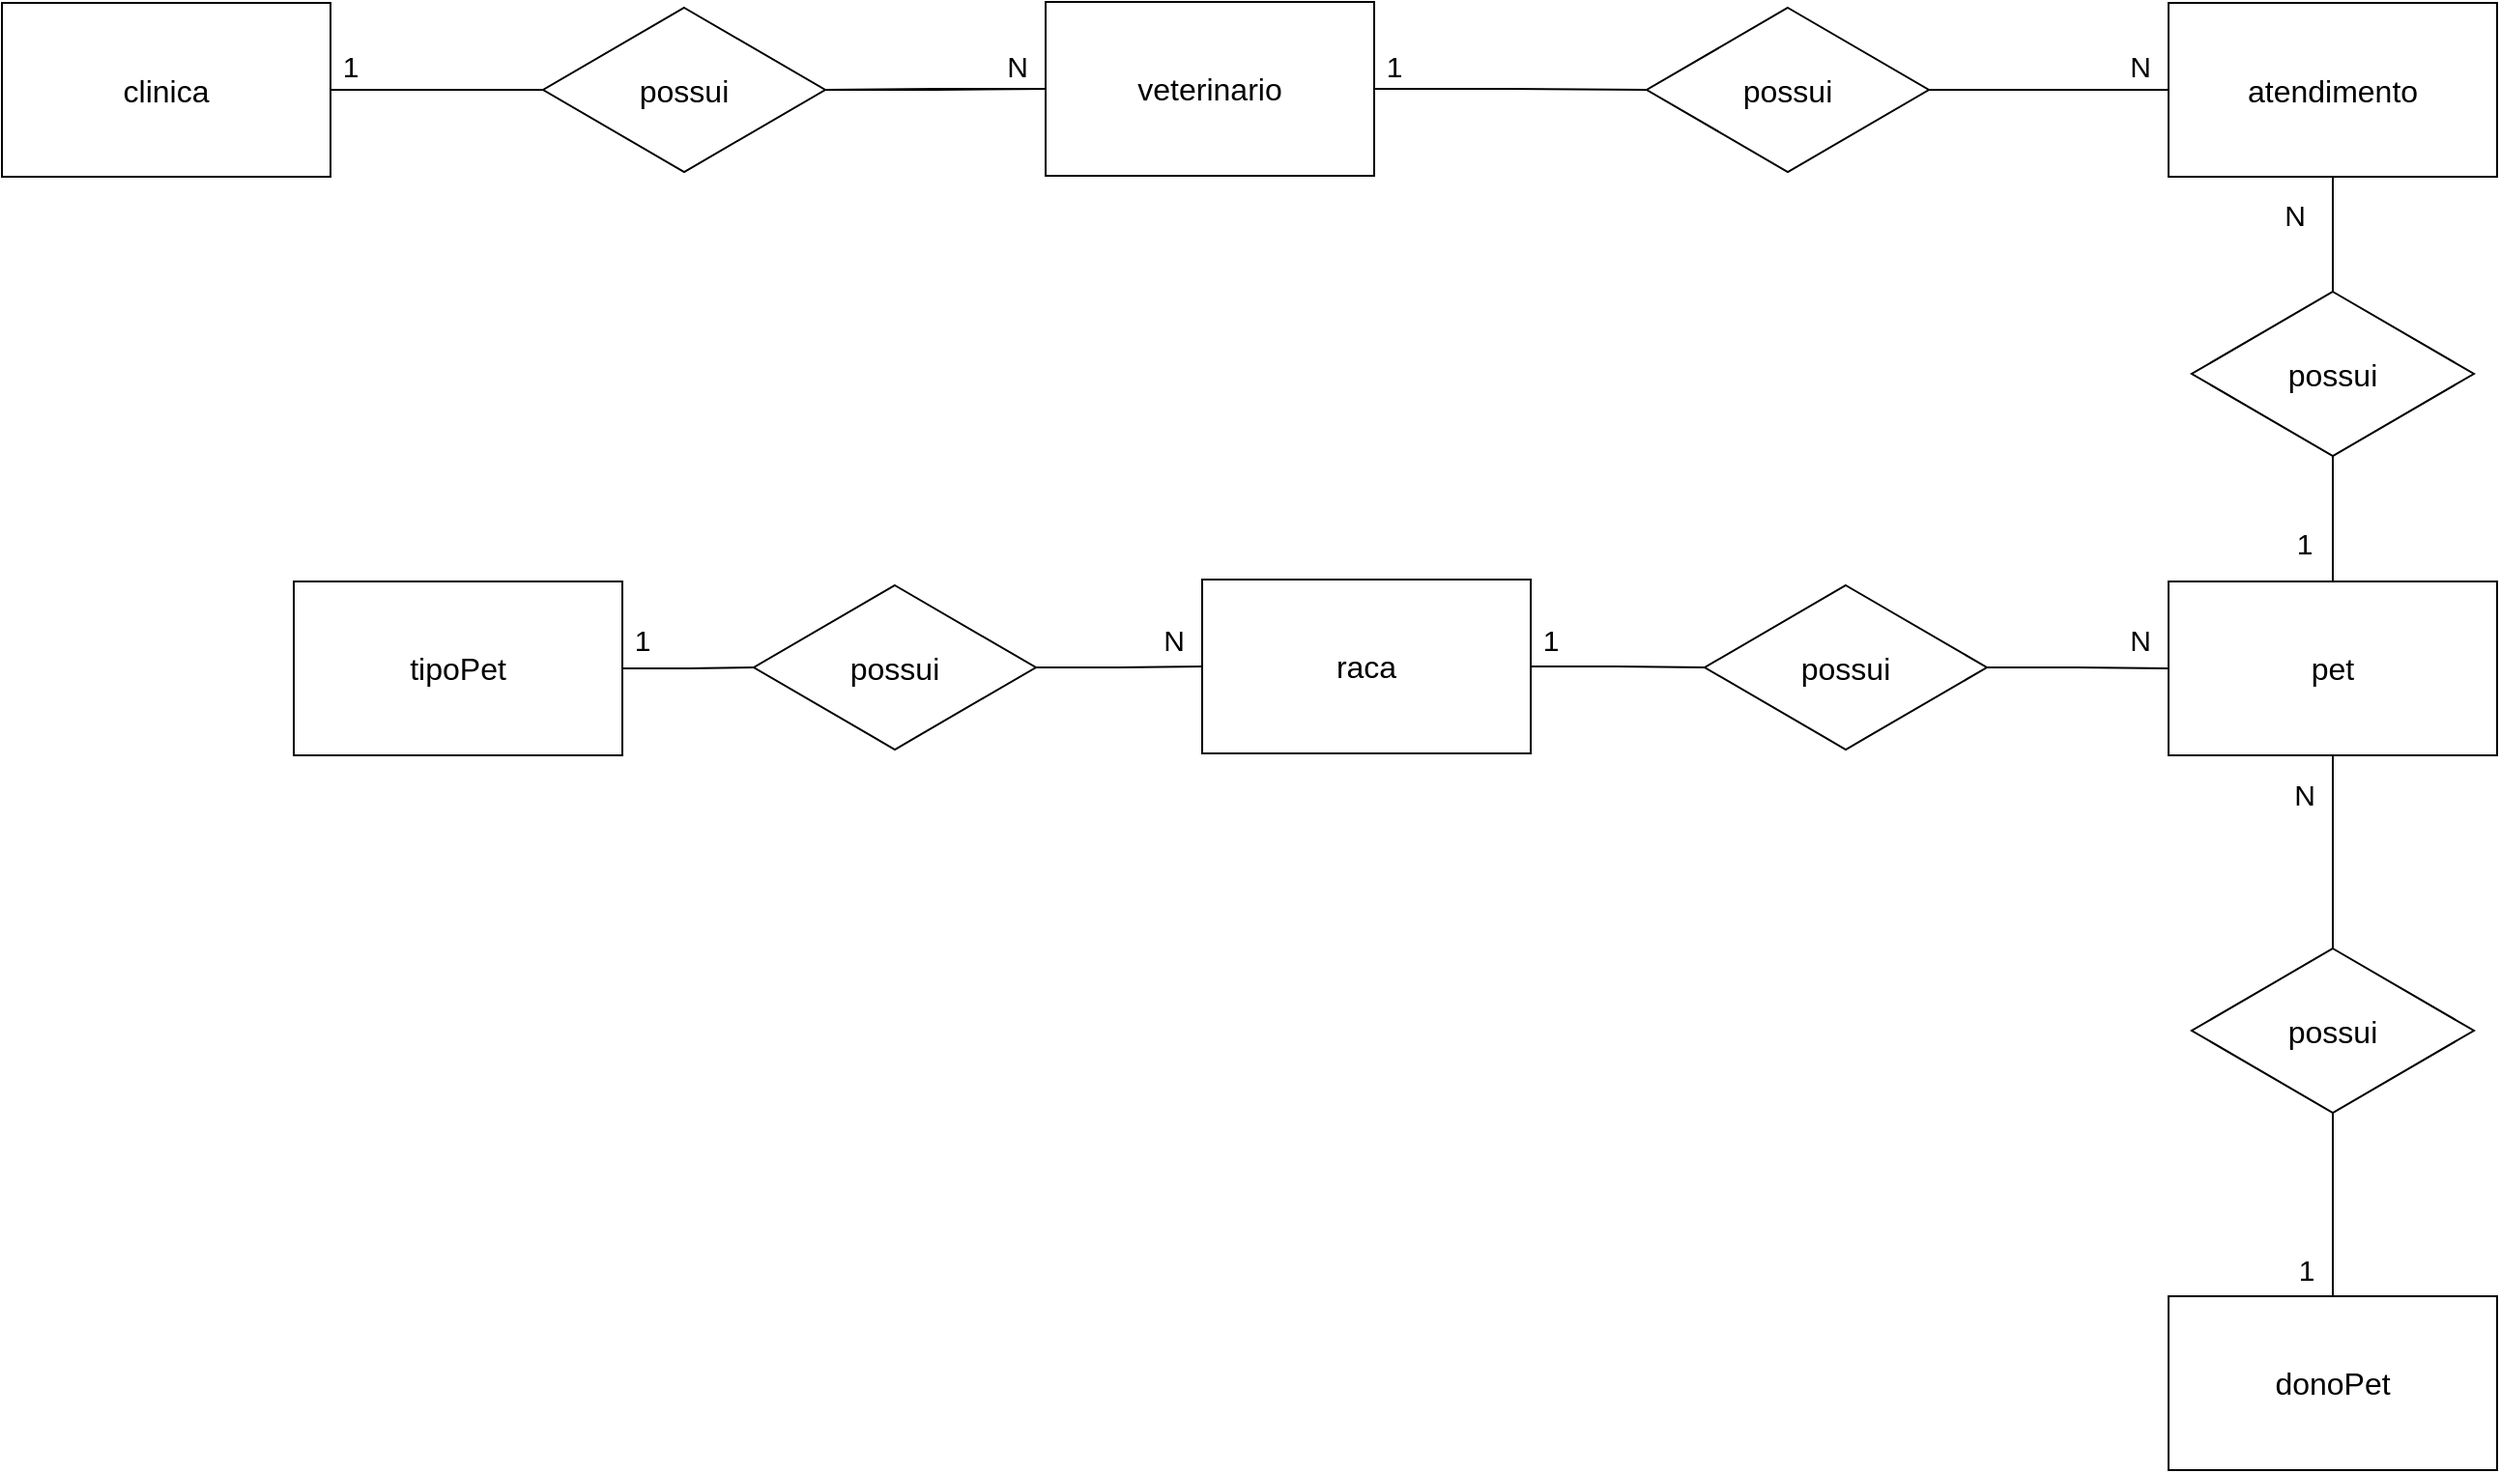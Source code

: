 <mxfile version="14.9.3" type="device" pages="2"><diagram id="6c3CS25Yy7mEmOZcwdh5" name="conceitual"><mxGraphModel dx="1240" dy="629" grid="1" gridSize="10" guides="1" tooltips="1" connect="1" arrows="1" fold="1" page="1" pageScale="1" pageWidth="827" pageHeight="1169" math="0" shadow="0"><root><mxCell id="o2urbuifknIOKZvu45g4-0"/><mxCell id="o2urbuifknIOKZvu45g4-1" parent="o2urbuifknIOKZvu45g4-0"/><mxCell id="DHLWeCIhUVK-1aGBEn8U-2" style="edgeStyle=orthogonalEdgeStyle;rounded=0;orthogonalLoop=1;jettySize=auto;html=1;exitX=1;exitY=0.5;exitDx=0;exitDy=0;entryX=0;entryY=0.5;entryDx=0;entryDy=0;endArrow=none;endFill=0;" parent="o2urbuifknIOKZvu45g4-1" source="FMvOvuBtaAebKcAzoYOS-0" target="DHLWeCIhUVK-1aGBEn8U-0" edge="1"><mxGeometry relative="1" as="geometry"/></mxCell><mxCell id="FMvOvuBtaAebKcAzoYOS-0" value="&lt;font style=&quot;font-size: 16px&quot;&gt;clinica&lt;/font&gt;" style="rounded=0;whiteSpace=wrap;html=1;" parent="o2urbuifknIOKZvu45g4-1" vertex="1"><mxGeometry x="59" y="130.5" width="170" height="90" as="geometry"/></mxCell><mxCell id="rwENIgU5fhBbYPxExjQn-2" style="edgeStyle=orthogonalEdgeStyle;rounded=0;orthogonalLoop=1;jettySize=auto;html=1;exitX=1;exitY=0.5;exitDx=0;exitDy=0;entryX=0;entryY=0.5;entryDx=0;entryDy=0;endArrow=none;endFill=0;" edge="1" parent="o2urbuifknIOKZvu45g4-1" source="FMvOvuBtaAebKcAzoYOS-1" target="rwENIgU5fhBbYPxExjQn-0"><mxGeometry relative="1" as="geometry"/></mxCell><mxCell id="6XxK33sQkmSLJ4J-tLXD-1" value="" style="edgeStyle=orthogonalEdgeStyle;rounded=0;orthogonalLoop=1;jettySize=auto;html=1;endArrow=none;endFill=0;" edge="1" parent="o2urbuifknIOKZvu45g4-1" source="FMvOvuBtaAebKcAzoYOS-1" target="DHLWeCIhUVK-1aGBEn8U-0"><mxGeometry relative="1" as="geometry"/></mxCell><mxCell id="FMvOvuBtaAebKcAzoYOS-1" value="&lt;font style=&quot;font-size: 16px&quot;&gt;veterinario&lt;/font&gt;" style="rounded=0;whiteSpace=wrap;html=1;" parent="o2urbuifknIOKZvu45g4-1" vertex="1"><mxGeometry x="599" y="130" width="170" height="90" as="geometry"/></mxCell><mxCell id="rwENIgU5fhBbYPxExjQn-18" style="edgeStyle=orthogonalEdgeStyle;rounded=0;orthogonalLoop=1;jettySize=auto;html=1;exitX=0.5;exitY=1;exitDx=0;exitDy=0;entryX=0.5;entryY=0;entryDx=0;entryDy=0;endArrow=none;endFill=0;" edge="1" parent="o2urbuifknIOKZvu45g4-1" source="FMvOvuBtaAebKcAzoYOS-3" target="rwENIgU5fhBbYPxExjQn-16"><mxGeometry relative="1" as="geometry"/></mxCell><mxCell id="FMvOvuBtaAebKcAzoYOS-3" value="&lt;font style=&quot;font-size: 16px&quot;&gt;pet&lt;/font&gt;" style="rounded=0;whiteSpace=wrap;html=1;" parent="o2urbuifknIOKZvu45g4-1" vertex="1"><mxGeometry x="1180" y="430" width="170" height="90" as="geometry"/></mxCell><mxCell id="DHLWeCIhUVK-1aGBEn8U-3" style="edgeStyle=orthogonalEdgeStyle;rounded=0;orthogonalLoop=1;jettySize=auto;html=1;exitX=1;exitY=0.5;exitDx=0;exitDy=0;entryX=0;entryY=0.5;entryDx=0;entryDy=0;endArrow=none;endFill=0;" parent="o2urbuifknIOKZvu45g4-1" source="DHLWeCIhUVK-1aGBEn8U-0" target="FMvOvuBtaAebKcAzoYOS-1" edge="1"><mxGeometry relative="1" as="geometry"/></mxCell><mxCell id="DHLWeCIhUVK-1aGBEn8U-0" value="&lt;font style=&quot;font-size: 16px&quot;&gt;possui&lt;/font&gt;" style="shape=rhombus;perimeter=rhombusPerimeter;whiteSpace=wrap;html=1;align=center;" parent="o2urbuifknIOKZvu45g4-1" vertex="1"><mxGeometry x="339" y="133" width="146" height="85" as="geometry"/></mxCell><mxCell id="DHLWeCIhUVK-1aGBEn8U-9" value="&lt;font style=&quot;font-size: 15px&quot;&gt;N&lt;/font&gt;" style="text;html=1;align=center;verticalAlign=middle;resizable=0;points=[];autosize=1;strokeColor=none;" parent="o2urbuifknIOKZvu45g4-1" vertex="1"><mxGeometry x="569" y="153" width="30" height="20" as="geometry"/></mxCell><mxCell id="DHLWeCIhUVK-1aGBEn8U-10" value="&lt;font style=&quot;font-size: 15px&quot;&gt;1&lt;/font&gt;" style="text;html=1;align=center;verticalAlign=middle;resizable=0;points=[];autosize=1;strokeColor=none;" parent="o2urbuifknIOKZvu45g4-1" vertex="1"><mxGeometry x="229" y="153" width="20" height="20" as="geometry"/></mxCell><mxCell id="rwENIgU5fhBbYPxExjQn-4" style="edgeStyle=orthogonalEdgeStyle;rounded=0;orthogonalLoop=1;jettySize=auto;html=1;exitX=1;exitY=0.5;exitDx=0;exitDy=0;entryX=0;entryY=0.5;entryDx=0;entryDy=0;endArrow=none;endFill=0;" edge="1" parent="o2urbuifknIOKZvu45g4-1" source="rwENIgU5fhBbYPxExjQn-0" target="rwENIgU5fhBbYPxExjQn-3"><mxGeometry relative="1" as="geometry"/></mxCell><mxCell id="rwENIgU5fhBbYPxExjQn-0" value="&lt;font style=&quot;font-size: 16px&quot;&gt;possui&lt;/font&gt;" style="shape=rhombus;perimeter=rhombusPerimeter;whiteSpace=wrap;html=1;align=center;" vertex="1" parent="o2urbuifknIOKZvu45g4-1"><mxGeometry x="910" y="133" width="146" height="85" as="geometry"/></mxCell><mxCell id="rwENIgU5fhBbYPxExjQn-6" style="edgeStyle=orthogonalEdgeStyle;rounded=0;orthogonalLoop=1;jettySize=auto;html=1;exitX=0.5;exitY=1;exitDx=0;exitDy=0;entryX=0.5;entryY=0;entryDx=0;entryDy=0;endArrow=none;endFill=0;" edge="1" parent="o2urbuifknIOKZvu45g4-1" source="rwENIgU5fhBbYPxExjQn-3" target="rwENIgU5fhBbYPxExjQn-5"><mxGeometry relative="1" as="geometry"/></mxCell><mxCell id="rwENIgU5fhBbYPxExjQn-3" value="&lt;font style=&quot;font-size: 16px&quot;&gt;atendimento&lt;/font&gt;" style="rounded=0;whiteSpace=wrap;html=1;" vertex="1" parent="o2urbuifknIOKZvu45g4-1"><mxGeometry x="1180" y="130.5" width="170" height="90" as="geometry"/></mxCell><mxCell id="rwENIgU5fhBbYPxExjQn-7" style="edgeStyle=orthogonalEdgeStyle;rounded=0;orthogonalLoop=1;jettySize=auto;html=1;exitX=0.5;exitY=1;exitDx=0;exitDy=0;entryX=0.5;entryY=0;entryDx=0;entryDy=0;endArrow=none;endFill=0;" edge="1" parent="o2urbuifknIOKZvu45g4-1" source="rwENIgU5fhBbYPxExjQn-5" target="FMvOvuBtaAebKcAzoYOS-3"><mxGeometry relative="1" as="geometry"/></mxCell><mxCell id="rwENIgU5fhBbYPxExjQn-5" value="&lt;font style=&quot;font-size: 16px&quot;&gt;possui&lt;/font&gt;" style="shape=rhombus;perimeter=rhombusPerimeter;whiteSpace=wrap;html=1;align=center;" vertex="1" parent="o2urbuifknIOKZvu45g4-1"><mxGeometry x="1192" y="280" width="146" height="85" as="geometry"/></mxCell><mxCell id="rwENIgU5fhBbYPxExjQn-11" style="edgeStyle=orthogonalEdgeStyle;rounded=0;orthogonalLoop=1;jettySize=auto;html=1;exitX=1;exitY=0.5;exitDx=0;exitDy=0;entryX=0;entryY=0.5;entryDx=0;entryDy=0;endArrow=none;endFill=0;" edge="1" parent="o2urbuifknIOKZvu45g4-1" source="rwENIgU5fhBbYPxExjQn-8" target="FMvOvuBtaAebKcAzoYOS-3"><mxGeometry relative="1" as="geometry"/></mxCell><mxCell id="rwENIgU5fhBbYPxExjQn-8" value="&lt;font style=&quot;font-size: 16px&quot;&gt;possui&lt;/font&gt;" style="shape=rhombus;perimeter=rhombusPerimeter;whiteSpace=wrap;html=1;align=center;" vertex="1" parent="o2urbuifknIOKZvu45g4-1"><mxGeometry x="940" y="432" width="146" height="85" as="geometry"/></mxCell><mxCell id="rwENIgU5fhBbYPxExjQn-10" style="edgeStyle=orthogonalEdgeStyle;rounded=0;orthogonalLoop=1;jettySize=auto;html=1;exitX=1;exitY=0.5;exitDx=0;exitDy=0;entryX=0;entryY=0.5;entryDx=0;entryDy=0;endArrow=none;endFill=0;" edge="1" parent="o2urbuifknIOKZvu45g4-1" source="rwENIgU5fhBbYPxExjQn-9" target="rwENIgU5fhBbYPxExjQn-8"><mxGeometry relative="1" as="geometry"/></mxCell><mxCell id="rwENIgU5fhBbYPxExjQn-9" value="&lt;font style=&quot;font-size: 16px&quot;&gt;raca&lt;/font&gt;" style="rounded=0;whiteSpace=wrap;html=1;" vertex="1" parent="o2urbuifknIOKZvu45g4-1"><mxGeometry x="680" y="429" width="170" height="90" as="geometry"/></mxCell><mxCell id="rwENIgU5fhBbYPxExjQn-15" style="edgeStyle=orthogonalEdgeStyle;rounded=0;orthogonalLoop=1;jettySize=auto;html=1;exitX=1;exitY=0.5;exitDx=0;exitDy=0;entryX=0;entryY=0.5;entryDx=0;entryDy=0;endArrow=none;endFill=0;" edge="1" parent="o2urbuifknIOKZvu45g4-1" source="rwENIgU5fhBbYPxExjQn-12" target="rwENIgU5fhBbYPxExjQn-13"><mxGeometry relative="1" as="geometry"/></mxCell><mxCell id="rwENIgU5fhBbYPxExjQn-12" value="&lt;font style=&quot;font-size: 16px&quot;&gt;tipoPet&lt;/font&gt;" style="rounded=0;whiteSpace=wrap;html=1;" vertex="1" parent="o2urbuifknIOKZvu45g4-1"><mxGeometry x="210" y="430" width="170" height="90" as="geometry"/></mxCell><mxCell id="rwENIgU5fhBbYPxExjQn-14" value="" style="edgeStyle=orthogonalEdgeStyle;rounded=0;orthogonalLoop=1;jettySize=auto;html=1;endArrow=none;endFill=0;" edge="1" parent="o2urbuifknIOKZvu45g4-1" source="rwENIgU5fhBbYPxExjQn-13" target="rwENIgU5fhBbYPxExjQn-9"><mxGeometry relative="1" as="geometry"/></mxCell><mxCell id="rwENIgU5fhBbYPxExjQn-13" value="&lt;font style=&quot;font-size: 16px&quot;&gt;possui&lt;/font&gt;" style="shape=rhombus;perimeter=rhombusPerimeter;whiteSpace=wrap;html=1;align=center;" vertex="1" parent="o2urbuifknIOKZvu45g4-1"><mxGeometry x="448" y="432" width="146" height="85" as="geometry"/></mxCell><mxCell id="rwENIgU5fhBbYPxExjQn-19" style="edgeStyle=orthogonalEdgeStyle;rounded=0;orthogonalLoop=1;jettySize=auto;html=1;exitX=0.5;exitY=1;exitDx=0;exitDy=0;entryX=0.5;entryY=0;entryDx=0;entryDy=0;endArrow=none;endFill=0;" edge="1" parent="o2urbuifknIOKZvu45g4-1" source="rwENIgU5fhBbYPxExjQn-16" target="rwENIgU5fhBbYPxExjQn-17"><mxGeometry relative="1" as="geometry"/></mxCell><mxCell id="rwENIgU5fhBbYPxExjQn-16" value="&lt;font style=&quot;font-size: 16px&quot;&gt;possui&lt;/font&gt;" style="shape=rhombus;perimeter=rhombusPerimeter;whiteSpace=wrap;html=1;align=center;" vertex="1" parent="o2urbuifknIOKZvu45g4-1"><mxGeometry x="1192" y="620" width="146" height="85" as="geometry"/></mxCell><mxCell id="rwENIgU5fhBbYPxExjQn-17" value="&lt;font style=&quot;font-size: 16px&quot;&gt;donoPet&lt;/font&gt;" style="rounded=0;whiteSpace=wrap;html=1;" vertex="1" parent="o2urbuifknIOKZvu45g4-1"><mxGeometry x="1180" y="800" width="170" height="90" as="geometry"/></mxCell><mxCell id="6XxK33sQkmSLJ4J-tLXD-0" value="&lt;font style=&quot;font-size: 15px&quot;&gt;1&lt;/font&gt;" style="text;html=1;align=center;verticalAlign=middle;resizable=0;points=[];autosize=1;strokeColor=none;" vertex="1" parent="o2urbuifknIOKZvu45g4-1"><mxGeometry x="769" y="153" width="20" height="20" as="geometry"/></mxCell><mxCell id="6XxK33sQkmSLJ4J-tLXD-2" value="&lt;font style=&quot;font-size: 15px&quot;&gt;N&lt;/font&gt;" style="text;html=1;align=center;verticalAlign=middle;resizable=0;points=[];autosize=1;strokeColor=none;" vertex="1" parent="o2urbuifknIOKZvu45g4-1"><mxGeometry x="1150" y="153" width="30" height="20" as="geometry"/></mxCell><mxCell id="6XxK33sQkmSLJ4J-tLXD-3" value="&lt;font style=&quot;font-size: 15px&quot;&gt;N&lt;/font&gt;" style="text;html=1;align=center;verticalAlign=middle;resizable=0;points=[];autosize=1;strokeColor=none;" vertex="1" parent="o2urbuifknIOKZvu45g4-1"><mxGeometry x="1230" y="230" width="30" height="20" as="geometry"/></mxCell><mxCell id="6XxK33sQkmSLJ4J-tLXD-4" value="&lt;font style=&quot;font-size: 15px&quot;&gt;1&lt;/font&gt;" style="text;html=1;align=center;verticalAlign=middle;resizable=0;points=[];autosize=1;strokeColor=none;" vertex="1" parent="o2urbuifknIOKZvu45g4-1"><mxGeometry x="1240" y="400" width="20" height="20" as="geometry"/></mxCell><mxCell id="6XxK33sQkmSLJ4J-tLXD-5" value="&lt;font style=&quot;font-size: 15px&quot;&gt;1&lt;/font&gt;" style="text;html=1;align=center;verticalAlign=middle;resizable=0;points=[];autosize=1;strokeColor=none;" vertex="1" parent="o2urbuifknIOKZvu45g4-1"><mxGeometry x="1241" y="776" width="20" height="20" as="geometry"/></mxCell><mxCell id="6XxK33sQkmSLJ4J-tLXD-6" value="&lt;font style=&quot;font-size: 15px&quot;&gt;N&lt;/font&gt;" style="text;html=1;align=center;verticalAlign=middle;resizable=0;points=[];autosize=1;strokeColor=none;" vertex="1" parent="o2urbuifknIOKZvu45g4-1"><mxGeometry x="1235" y="530" width="30" height="20" as="geometry"/></mxCell><mxCell id="6XxK33sQkmSLJ4J-tLXD-7" value="&lt;font style=&quot;font-size: 15px&quot;&gt;N&lt;/font&gt;" style="text;html=1;align=center;verticalAlign=middle;resizable=0;points=[];autosize=1;strokeColor=none;" vertex="1" parent="o2urbuifknIOKZvu45g4-1"><mxGeometry x="1150" y="450" width="30" height="20" as="geometry"/></mxCell><mxCell id="6XxK33sQkmSLJ4J-tLXD-8" value="&lt;font style=&quot;font-size: 15px&quot;&gt;1&lt;/font&gt;" style="text;html=1;align=center;verticalAlign=middle;resizable=0;points=[];autosize=1;strokeColor=none;" vertex="1" parent="o2urbuifknIOKZvu45g4-1"><mxGeometry x="850" y="450" width="20" height="20" as="geometry"/></mxCell><mxCell id="6XxK33sQkmSLJ4J-tLXD-9" value="&lt;font style=&quot;font-size: 15px&quot;&gt;1&lt;/font&gt;" style="text;html=1;align=center;verticalAlign=middle;resizable=0;points=[];autosize=1;strokeColor=none;" vertex="1" parent="o2urbuifknIOKZvu45g4-1"><mxGeometry x="380" y="450" width="20" height="20" as="geometry"/></mxCell><mxCell id="6XxK33sQkmSLJ4J-tLXD-12" value="&lt;font style=&quot;font-size: 15px&quot;&gt;N&lt;/font&gt;" style="text;html=1;align=center;verticalAlign=middle;resizable=0;points=[];autosize=1;strokeColor=none;" vertex="1" parent="o2urbuifknIOKZvu45g4-1"><mxGeometry x="650" y="450" width="30" height="20" as="geometry"/></mxCell></root></mxGraphModel></diagram><diagram id="Z_SvAU4ZXvlrWnAbWIea" name="logico"><mxGraphModel dx="868" dy="440" grid="1" gridSize="10" guides="1" tooltips="1" connect="1" arrows="1" fold="1" page="1" pageScale="1" pageWidth="827" pageHeight="1169" math="0" shadow="0"><root><mxCell id="_MiWEtQQN89O0abPHXdm-0"/><mxCell id="_MiWEtQQN89O0abPHXdm-1" parent="_MiWEtQQN89O0abPHXdm-0"/><mxCell id="_MiWEtQQN89O0abPHXdm-2" value="clinica" style="shape=table;startSize=30;container=1;collapsible=1;childLayout=tableLayout;fixedRows=1;rowLines=0;fontStyle=1;align=center;resizeLast=1;" vertex="1" parent="_MiWEtQQN89O0abPHXdm-1"><mxGeometry x="110" y="85" width="180" height="100" as="geometry"/></mxCell><mxCell id="_MiWEtQQN89O0abPHXdm-3" value="" style="shape=partialRectangle;collapsible=0;dropTarget=0;pointerEvents=0;fillColor=none;top=0;left=0;bottom=1;right=0;points=[[0,0.5],[1,0.5]];portConstraint=eastwest;" vertex="1" parent="_MiWEtQQN89O0abPHXdm-2"><mxGeometry y="30" width="180" height="30" as="geometry"/></mxCell><mxCell id="_MiWEtQQN89O0abPHXdm-4" value="PK" style="shape=partialRectangle;connectable=0;fillColor=none;top=0;left=0;bottom=0;right=0;fontStyle=1;overflow=hidden;" vertex="1" parent="_MiWEtQQN89O0abPHXdm-3"><mxGeometry width="30" height="30" as="geometry"/></mxCell><mxCell id="_MiWEtQQN89O0abPHXdm-5" value="IdClinica" style="shape=partialRectangle;connectable=0;fillColor=none;top=0;left=0;bottom=0;right=0;align=left;spacingLeft=6;fontStyle=5;overflow=hidden;" vertex="1" parent="_MiWEtQQN89O0abPHXdm-3"><mxGeometry x="30" width="150" height="30" as="geometry"/></mxCell><mxCell id="_MiWEtQQN89O0abPHXdm-6" value="" style="shape=partialRectangle;collapsible=0;dropTarget=0;pointerEvents=0;fillColor=none;top=0;left=0;bottom=0;right=0;points=[[0,0.5],[1,0.5]];portConstraint=eastwest;" vertex="1" parent="_MiWEtQQN89O0abPHXdm-2"><mxGeometry y="60" width="180" height="30" as="geometry"/></mxCell><mxCell id="_MiWEtQQN89O0abPHXdm-7" value="" style="shape=partialRectangle;connectable=0;fillColor=none;top=0;left=0;bottom=0;right=0;editable=1;overflow=hidden;" vertex="1" parent="_MiWEtQQN89O0abPHXdm-6"><mxGeometry width="30" height="30" as="geometry"/></mxCell><mxCell id="_MiWEtQQN89O0abPHXdm-8" value="end_clinica" style="shape=partialRectangle;connectable=0;fillColor=none;top=0;left=0;bottom=0;right=0;align=left;spacingLeft=6;overflow=hidden;" vertex="1" parent="_MiWEtQQN89O0abPHXdm-6"><mxGeometry x="30" width="150" height="30" as="geometry"/></mxCell><mxCell id="n5p0ru403PnpspYCpp_F-0" value="veterinario" style="shape=table;startSize=30;container=1;collapsible=1;childLayout=tableLayout;fixedRows=1;rowLines=0;fontStyle=1;align=center;resizeLast=1;" vertex="1" parent="_MiWEtQQN89O0abPHXdm-1"><mxGeometry x="380" y="70" width="180" height="130" as="geometry"/></mxCell><mxCell id="n5p0ru403PnpspYCpp_F-1" value="" style="shape=partialRectangle;collapsible=0;dropTarget=0;pointerEvents=0;fillColor=none;top=0;left=0;bottom=0;right=0;points=[[0,0.5],[1,0.5]];portConstraint=eastwest;" vertex="1" parent="n5p0ru403PnpspYCpp_F-0"><mxGeometry y="30" width="180" height="30" as="geometry"/></mxCell><mxCell id="n5p0ru403PnpspYCpp_F-2" value="PK" style="shape=partialRectangle;connectable=0;fillColor=none;top=0;left=0;bottom=0;right=0;fontStyle=1;overflow=hidden;" vertex="1" parent="n5p0ru403PnpspYCpp_F-1"><mxGeometry width="60" height="30" as="geometry"/></mxCell><mxCell id="n5p0ru403PnpspYCpp_F-3" value="IdVeterinario" style="shape=partialRectangle;connectable=0;fillColor=none;top=0;left=0;bottom=0;right=0;align=left;spacingLeft=6;fontStyle=5;overflow=hidden;" vertex="1" parent="n5p0ru403PnpspYCpp_F-1"><mxGeometry x="60" width="120" height="30" as="geometry"/></mxCell><mxCell id="n5p0ru403PnpspYCpp_F-4" value="" style="shape=partialRectangle;collapsible=0;dropTarget=0;pointerEvents=0;fillColor=none;top=0;left=0;bottom=1;right=0;points=[[0,0.5],[1,0.5]];portConstraint=eastwest;" vertex="1" parent="n5p0ru403PnpspYCpp_F-0"><mxGeometry y="60" width="180" height="30" as="geometry"/></mxCell><mxCell id="n5p0ru403PnpspYCpp_F-5" value="FK" style="shape=partialRectangle;connectable=0;fillColor=none;top=0;left=0;bottom=0;right=0;fontStyle=1;overflow=hidden;" vertex="1" parent="n5p0ru403PnpspYCpp_F-4"><mxGeometry width="60" height="30" as="geometry"/></mxCell><mxCell id="n5p0ru403PnpspYCpp_F-6" value="IdClinica" style="shape=partialRectangle;connectable=0;fillColor=none;top=0;left=0;bottom=0;right=0;align=left;spacingLeft=6;fontStyle=5;overflow=hidden;" vertex="1" parent="n5p0ru403PnpspYCpp_F-4"><mxGeometry x="60" width="120" height="30" as="geometry"/></mxCell><mxCell id="n5p0ru403PnpspYCpp_F-7" value="" style="shape=partialRectangle;collapsible=0;dropTarget=0;pointerEvents=0;fillColor=none;top=0;left=0;bottom=0;right=0;points=[[0,0.5],[1,0.5]];portConstraint=eastwest;" vertex="1" parent="n5p0ru403PnpspYCpp_F-0"><mxGeometry y="90" width="180" height="30" as="geometry"/></mxCell><mxCell id="n5p0ru403PnpspYCpp_F-8" value="" style="shape=partialRectangle;connectable=0;fillColor=none;top=0;left=0;bottom=0;right=0;editable=1;overflow=hidden;" vertex="1" parent="n5p0ru403PnpspYCpp_F-7"><mxGeometry width="60" height="30" as="geometry"/></mxCell><mxCell id="n5p0ru403PnpspYCpp_F-9" value="nomeVet" style="shape=partialRectangle;connectable=0;fillColor=none;top=0;left=0;bottom=0;right=0;align=left;spacingLeft=6;overflow=hidden;" vertex="1" parent="n5p0ru403PnpspYCpp_F-7"><mxGeometry x="60" width="120" height="30" as="geometry"/></mxCell><mxCell id="qrnq-vFVDilzJ0cLqJ4h-0" value="atendimento" style="shape=table;startSize=30;container=1;collapsible=1;childLayout=tableLayout;fixedRows=1;rowLines=0;fontStyle=1;align=center;resizeLast=1;" vertex="1" parent="_MiWEtQQN89O0abPHXdm-1"><mxGeometry x="660" y="55" width="180" height="190" as="geometry"/></mxCell><mxCell id="qrnq-vFVDilzJ0cLqJ4h-1" value="" style="shape=partialRectangle;collapsible=0;dropTarget=0;pointerEvents=0;fillColor=none;top=0;left=0;bottom=0;right=0;points=[[0,0.5],[1,0.5]];portConstraint=eastwest;" vertex="1" parent="qrnq-vFVDilzJ0cLqJ4h-0"><mxGeometry y="30" width="180" height="30" as="geometry"/></mxCell><mxCell id="qrnq-vFVDilzJ0cLqJ4h-2" value="PK" style="shape=partialRectangle;connectable=0;fillColor=none;top=0;left=0;bottom=0;right=0;fontStyle=1;overflow=hidden;" vertex="1" parent="qrnq-vFVDilzJ0cLqJ4h-1"><mxGeometry width="60" height="30" as="geometry"/></mxCell><mxCell id="qrnq-vFVDilzJ0cLqJ4h-3" value="IdAtendimento" style="shape=partialRectangle;connectable=0;fillColor=none;top=0;left=0;bottom=0;right=0;align=left;spacingLeft=6;fontStyle=5;overflow=hidden;" vertex="1" parent="qrnq-vFVDilzJ0cLqJ4h-1"><mxGeometry x="60" width="120" height="30" as="geometry"/></mxCell><mxCell id="V_SG17Ly011YRHs03vKu-18" value="" style="shape=partialRectangle;collapsible=0;dropTarget=0;pointerEvents=0;fillColor=none;top=0;left=0;bottom=0;right=0;points=[[0,0.5],[1,0.5]];portConstraint=eastwest;" vertex="1" parent="qrnq-vFVDilzJ0cLqJ4h-0"><mxGeometry y="60" width="180" height="30" as="geometry"/></mxCell><mxCell id="V_SG17Ly011YRHs03vKu-19" value="FK" style="shape=partialRectangle;connectable=0;fillColor=none;top=0;left=0;bottom=0;right=0;fontStyle=1;overflow=hidden;" vertex="1" parent="V_SG17Ly011YRHs03vKu-18"><mxGeometry width="60" height="30" as="geometry"/></mxCell><mxCell id="V_SG17Ly011YRHs03vKu-20" value="IdVeterinario" style="shape=partialRectangle;connectable=0;fillColor=none;top=0;left=0;bottom=0;right=0;align=left;spacingLeft=6;fontStyle=5;overflow=hidden;" vertex="1" parent="V_SG17Ly011YRHs03vKu-18"><mxGeometry x="60" width="120" height="30" as="geometry"/></mxCell><mxCell id="qrnq-vFVDilzJ0cLqJ4h-4" value="" style="shape=partialRectangle;collapsible=0;dropTarget=0;pointerEvents=0;fillColor=none;top=0;left=0;bottom=1;right=0;points=[[0,0.5],[1,0.5]];portConstraint=eastwest;" vertex="1" parent="qrnq-vFVDilzJ0cLqJ4h-0"><mxGeometry y="90" width="180" height="30" as="geometry"/></mxCell><mxCell id="qrnq-vFVDilzJ0cLqJ4h-5" value="FK" style="shape=partialRectangle;connectable=0;fillColor=none;top=0;left=0;bottom=0;right=0;fontStyle=1;overflow=hidden;" vertex="1" parent="qrnq-vFVDilzJ0cLqJ4h-4"><mxGeometry width="60" height="30" as="geometry"/></mxCell><mxCell id="qrnq-vFVDilzJ0cLqJ4h-6" value="IdPet" style="shape=partialRectangle;connectable=0;fillColor=none;top=0;left=0;bottom=0;right=0;align=left;spacingLeft=6;fontStyle=5;overflow=hidden;" vertex="1" parent="qrnq-vFVDilzJ0cLqJ4h-4"><mxGeometry x="60" width="120" height="30" as="geometry"/></mxCell><mxCell id="qrnq-vFVDilzJ0cLqJ4h-7" value="" style="shape=partialRectangle;collapsible=0;dropTarget=0;pointerEvents=0;fillColor=none;top=0;left=0;bottom=0;right=0;points=[[0,0.5],[1,0.5]];portConstraint=eastwest;" vertex="1" parent="qrnq-vFVDilzJ0cLqJ4h-0"><mxGeometry y="120" width="180" height="30" as="geometry"/></mxCell><mxCell id="qrnq-vFVDilzJ0cLqJ4h-8" value="" style="shape=partialRectangle;connectable=0;fillColor=none;top=0;left=0;bottom=0;right=0;editable=1;overflow=hidden;" vertex="1" parent="qrnq-vFVDilzJ0cLqJ4h-7"><mxGeometry width="60" height="30" as="geometry"/></mxCell><mxCell id="qrnq-vFVDilzJ0cLqJ4h-9" value="dataAtendimento" style="shape=partialRectangle;connectable=0;fillColor=none;top=0;left=0;bottom=0;right=0;align=left;spacingLeft=6;overflow=hidden;" vertex="1" parent="qrnq-vFVDilzJ0cLqJ4h-7"><mxGeometry x="60" width="120" height="30" as="geometry"/></mxCell><mxCell id="V_SG17Ly011YRHs03vKu-21" value="" style="shape=partialRectangle;collapsible=0;dropTarget=0;pointerEvents=0;fillColor=none;top=0;left=0;bottom=0;right=0;points=[[0,0.5],[1,0.5]];portConstraint=eastwest;" vertex="1" parent="qrnq-vFVDilzJ0cLqJ4h-0"><mxGeometry y="150" width="180" height="30" as="geometry"/></mxCell><mxCell id="V_SG17Ly011YRHs03vKu-22" value="" style="shape=partialRectangle;connectable=0;fillColor=none;top=0;left=0;bottom=0;right=0;editable=1;overflow=hidden;" vertex="1" parent="V_SG17Ly011YRHs03vKu-21"><mxGeometry width="60" height="30" as="geometry"/></mxCell><mxCell id="V_SG17Ly011YRHs03vKu-23" value="descricao" style="shape=partialRectangle;connectable=0;fillColor=none;top=0;left=0;bottom=0;right=0;align=left;spacingLeft=6;overflow=hidden;" vertex="1" parent="V_SG17Ly011YRHs03vKu-21"><mxGeometry x="60" width="120" height="30" as="geometry"/></mxCell><mxCell id="V_SG17Ly011YRHs03vKu-40" value="pet" style="shape=table;startSize=30;container=1;collapsible=1;childLayout=tableLayout;fixedRows=1;rowLines=0;fontStyle=1;align=center;resizeLast=1;" vertex="1" parent="_MiWEtQQN89O0abPHXdm-1"><mxGeometry x="910" y="185" width="180" height="190" as="geometry"/></mxCell><mxCell id="V_SG17Ly011YRHs03vKu-41" value="" style="shape=partialRectangle;collapsible=0;dropTarget=0;pointerEvents=0;fillColor=none;top=0;left=0;bottom=0;right=0;points=[[0,0.5],[1,0.5]];portConstraint=eastwest;" vertex="1" parent="V_SG17Ly011YRHs03vKu-40"><mxGeometry y="30" width="180" height="30" as="geometry"/></mxCell><mxCell id="V_SG17Ly011YRHs03vKu-42" value="PK" style="shape=partialRectangle;connectable=0;fillColor=none;top=0;left=0;bottom=0;right=0;fontStyle=1;overflow=hidden;" vertex="1" parent="V_SG17Ly011YRHs03vKu-41"><mxGeometry width="60" height="30" as="geometry"/></mxCell><mxCell id="V_SG17Ly011YRHs03vKu-43" value="IdPet" style="shape=partialRectangle;connectable=0;fillColor=none;top=0;left=0;bottom=0;right=0;align=left;spacingLeft=6;fontStyle=5;overflow=hidden;" vertex="1" parent="V_SG17Ly011YRHs03vKu-41"><mxGeometry x="60" width="120" height="30" as="geometry"/></mxCell><mxCell id="2kS2tK75ApNnivR5j0sc-0" value="" style="shape=partialRectangle;collapsible=0;dropTarget=0;pointerEvents=0;fillColor=none;top=0;left=0;bottom=0;right=0;points=[[0,0.5],[1,0.5]];portConstraint=eastwest;" vertex="1" parent="V_SG17Ly011YRHs03vKu-40"><mxGeometry y="60" width="180" height="30" as="geometry"/></mxCell><mxCell id="2kS2tK75ApNnivR5j0sc-1" value="FK" style="shape=partialRectangle;connectable=0;fillColor=none;top=0;left=0;bottom=0;right=0;fontStyle=1;overflow=hidden;" vertex="1" parent="2kS2tK75ApNnivR5j0sc-0"><mxGeometry width="60" height="30" as="geometry"/></mxCell><mxCell id="2kS2tK75ApNnivR5j0sc-2" value="IdRaca" style="shape=partialRectangle;connectable=0;fillColor=none;top=0;left=0;bottom=0;right=0;align=left;spacingLeft=6;fontStyle=5;overflow=hidden;" vertex="1" parent="2kS2tK75ApNnivR5j0sc-0"><mxGeometry x="60" width="120" height="30" as="geometry"/></mxCell><mxCell id="V_SG17Ly011YRHs03vKu-47" value="" style="shape=partialRectangle;collapsible=0;dropTarget=0;pointerEvents=0;fillColor=none;top=0;left=0;bottom=1;right=0;points=[[0,0.5],[1,0.5]];portConstraint=eastwest;" vertex="1" parent="V_SG17Ly011YRHs03vKu-40"><mxGeometry y="90" width="180" height="30" as="geometry"/></mxCell><mxCell id="V_SG17Ly011YRHs03vKu-48" value="FK" style="shape=partialRectangle;connectable=0;fillColor=none;top=0;left=0;bottom=0;right=0;fontStyle=1;overflow=hidden;" vertex="1" parent="V_SG17Ly011YRHs03vKu-47"><mxGeometry width="60" height="30" as="geometry"/></mxCell><mxCell id="V_SG17Ly011YRHs03vKu-49" value="IdDono" style="shape=partialRectangle;connectable=0;fillColor=none;top=0;left=0;bottom=0;right=0;align=left;spacingLeft=6;fontStyle=5;overflow=hidden;" vertex="1" parent="V_SG17Ly011YRHs03vKu-47"><mxGeometry x="60" width="120" height="30" as="geometry"/></mxCell><mxCell id="V_SG17Ly011YRHs03vKu-50" value="" style="shape=partialRectangle;collapsible=0;dropTarget=0;pointerEvents=0;fillColor=none;top=0;left=0;bottom=0;right=0;points=[[0,0.5],[1,0.5]];portConstraint=eastwest;" vertex="1" parent="V_SG17Ly011YRHs03vKu-40"><mxGeometry y="120" width="180" height="30" as="geometry"/></mxCell><mxCell id="V_SG17Ly011YRHs03vKu-51" value="" style="shape=partialRectangle;connectable=0;fillColor=none;top=0;left=0;bottom=0;right=0;editable=1;overflow=hidden;" vertex="1" parent="V_SG17Ly011YRHs03vKu-50"><mxGeometry width="60" height="30" as="geometry"/></mxCell><mxCell id="V_SG17Ly011YRHs03vKu-52" value="nomePet" style="shape=partialRectangle;connectable=0;fillColor=none;top=0;left=0;bottom=0;right=0;align=left;spacingLeft=6;overflow=hidden;" vertex="1" parent="V_SG17Ly011YRHs03vKu-50"><mxGeometry x="60" width="120" height="30" as="geometry"/></mxCell><mxCell id="V_SG17Ly011YRHs03vKu-53" value="" style="shape=partialRectangle;collapsible=0;dropTarget=0;pointerEvents=0;fillColor=none;top=0;left=0;bottom=0;right=0;points=[[0,0.5],[1,0.5]];portConstraint=eastwest;" vertex="1" parent="V_SG17Ly011YRHs03vKu-40"><mxGeometry y="150" width="180" height="30" as="geometry"/></mxCell><mxCell id="V_SG17Ly011YRHs03vKu-54" value="" style="shape=partialRectangle;connectable=0;fillColor=none;top=0;left=0;bottom=0;right=0;editable=1;overflow=hidden;" vertex="1" parent="V_SG17Ly011YRHs03vKu-53"><mxGeometry width="60" height="30" as="geometry"/></mxCell><mxCell id="V_SG17Ly011YRHs03vKu-55" value="DataNasc" style="shape=partialRectangle;connectable=0;fillColor=none;top=0;left=0;bottom=0;right=0;align=left;spacingLeft=6;overflow=hidden;" vertex="1" parent="V_SG17Ly011YRHs03vKu-53"><mxGeometry x="60" width="120" height="30" as="geometry"/></mxCell><mxCell id="mwPTlV-bk5FPg3ycqBnk-0" value="raca" style="shape=table;startSize=30;container=1;collapsible=1;childLayout=tableLayout;fixedRows=1;rowLines=0;fontStyle=1;align=center;resizeLast=1;" vertex="1" parent="_MiWEtQQN89O0abPHXdm-1"><mxGeometry x="640" y="325" width="180" height="130" as="geometry"/></mxCell><mxCell id="mwPTlV-bk5FPg3ycqBnk-1" value="" style="shape=partialRectangle;collapsible=0;dropTarget=0;pointerEvents=0;fillColor=none;top=0;left=0;bottom=0;right=0;points=[[0,0.5],[1,0.5]];portConstraint=eastwest;" vertex="1" parent="mwPTlV-bk5FPg3ycqBnk-0"><mxGeometry y="30" width="180" height="30" as="geometry"/></mxCell><mxCell id="mwPTlV-bk5FPg3ycqBnk-2" value="PK" style="shape=partialRectangle;connectable=0;fillColor=none;top=0;left=0;bottom=0;right=0;fontStyle=1;overflow=hidden;" vertex="1" parent="mwPTlV-bk5FPg3ycqBnk-1"><mxGeometry width="60" height="30" as="geometry"/></mxCell><mxCell id="mwPTlV-bk5FPg3ycqBnk-3" value="IdRaca" style="shape=partialRectangle;connectable=0;fillColor=none;top=0;left=0;bottom=0;right=0;align=left;spacingLeft=6;fontStyle=5;overflow=hidden;" vertex="1" parent="mwPTlV-bk5FPg3ycqBnk-1"><mxGeometry x="60" width="120" height="30" as="geometry"/></mxCell><mxCell id="mwPTlV-bk5FPg3ycqBnk-4" value="" style="shape=partialRectangle;collapsible=0;dropTarget=0;pointerEvents=0;fillColor=none;top=0;left=0;bottom=1;right=0;points=[[0,0.5],[1,0.5]];portConstraint=eastwest;" vertex="1" parent="mwPTlV-bk5FPg3ycqBnk-0"><mxGeometry y="60" width="180" height="30" as="geometry"/></mxCell><mxCell id="mwPTlV-bk5FPg3ycqBnk-5" value="FK" style="shape=partialRectangle;connectable=0;fillColor=none;top=0;left=0;bottom=0;right=0;fontStyle=1;overflow=hidden;" vertex="1" parent="mwPTlV-bk5FPg3ycqBnk-4"><mxGeometry width="60" height="30" as="geometry"/></mxCell><mxCell id="mwPTlV-bk5FPg3ycqBnk-6" value="IdTipoPet" style="shape=partialRectangle;connectable=0;fillColor=none;top=0;left=0;bottom=0;right=0;align=left;spacingLeft=6;fontStyle=5;overflow=hidden;" vertex="1" parent="mwPTlV-bk5FPg3ycqBnk-4"><mxGeometry x="60" width="120" height="30" as="geometry"/></mxCell><mxCell id="mwPTlV-bk5FPg3ycqBnk-7" value="" style="shape=partialRectangle;collapsible=0;dropTarget=0;pointerEvents=0;fillColor=none;top=0;left=0;bottom=0;right=0;points=[[0,0.5],[1,0.5]];portConstraint=eastwest;" vertex="1" parent="mwPTlV-bk5FPg3ycqBnk-0"><mxGeometry y="90" width="180" height="30" as="geometry"/></mxCell><mxCell id="mwPTlV-bk5FPg3ycqBnk-8" value="" style="shape=partialRectangle;connectable=0;fillColor=none;top=0;left=0;bottom=0;right=0;editable=1;overflow=hidden;" vertex="1" parent="mwPTlV-bk5FPg3ycqBnk-7"><mxGeometry width="60" height="30" as="geometry"/></mxCell><mxCell id="mwPTlV-bk5FPg3ycqBnk-9" value="nomeRaca" style="shape=partialRectangle;connectable=0;fillColor=none;top=0;left=0;bottom=0;right=0;align=left;spacingLeft=6;overflow=hidden;" vertex="1" parent="mwPTlV-bk5FPg3ycqBnk-7"><mxGeometry x="60" width="120" height="30" as="geometry"/></mxCell><mxCell id="0taLqxwGSswiwOdQLsbg-0" value="tipoPet" style="shape=table;startSize=30;container=1;collapsible=1;childLayout=tableLayout;fixedRows=1;rowLines=0;fontStyle=1;align=center;resizeLast=1;" vertex="1" parent="_MiWEtQQN89O0abPHXdm-1"><mxGeometry x="370" y="325" width="180" height="100" as="geometry"/></mxCell><mxCell id="0taLqxwGSswiwOdQLsbg-4" value="" style="shape=partialRectangle;collapsible=0;dropTarget=0;pointerEvents=0;fillColor=none;top=0;left=0;bottom=1;right=0;points=[[0,0.5],[1,0.5]];portConstraint=eastwest;" vertex="1" parent="0taLqxwGSswiwOdQLsbg-0"><mxGeometry y="30" width="180" height="30" as="geometry"/></mxCell><mxCell id="0taLqxwGSswiwOdQLsbg-5" value="PK" style="shape=partialRectangle;connectable=0;fillColor=none;top=0;left=0;bottom=0;right=0;fontStyle=1;overflow=hidden;" vertex="1" parent="0taLqxwGSswiwOdQLsbg-4"><mxGeometry width="60" height="30" as="geometry"/></mxCell><mxCell id="0taLqxwGSswiwOdQLsbg-6" value="IdTipoPet" style="shape=partialRectangle;connectable=0;fillColor=none;top=0;left=0;bottom=0;right=0;align=left;spacingLeft=6;fontStyle=5;overflow=hidden;" vertex="1" parent="0taLqxwGSswiwOdQLsbg-4"><mxGeometry x="60" width="120" height="30" as="geometry"/></mxCell><mxCell id="0taLqxwGSswiwOdQLsbg-7" value="" style="shape=partialRectangle;collapsible=0;dropTarget=0;pointerEvents=0;fillColor=none;top=0;left=0;bottom=0;right=0;points=[[0,0.5],[1,0.5]];portConstraint=eastwest;" vertex="1" parent="0taLqxwGSswiwOdQLsbg-0"><mxGeometry y="60" width="180" height="30" as="geometry"/></mxCell><mxCell id="0taLqxwGSswiwOdQLsbg-8" value="" style="shape=partialRectangle;connectable=0;fillColor=none;top=0;left=0;bottom=0;right=0;editable=1;overflow=hidden;" vertex="1" parent="0taLqxwGSswiwOdQLsbg-7"><mxGeometry width="60" height="30" as="geometry"/></mxCell><mxCell id="0taLqxwGSswiwOdQLsbg-9" value="nomeTipo" style="shape=partialRectangle;connectable=0;fillColor=none;top=0;left=0;bottom=0;right=0;align=left;spacingLeft=6;overflow=hidden;" vertex="1" parent="0taLqxwGSswiwOdQLsbg-7"><mxGeometry x="60" width="120" height="30" as="geometry"/></mxCell><mxCell id="-PbhM-Z-GObv-CWLLAgK-0" value="dono" style="shape=table;startSize=30;container=1;collapsible=1;childLayout=tableLayout;fixedRows=1;rowLines=0;fontStyle=1;align=center;resizeLast=1;" vertex="1" parent="_MiWEtQQN89O0abPHXdm-1"><mxGeometry x="940" y="20" width="180" height="130" as="geometry"/></mxCell><mxCell id="-PbhM-Z-GObv-CWLLAgK-1" value="" style="shape=partialRectangle;collapsible=0;dropTarget=0;pointerEvents=0;fillColor=none;top=0;left=0;bottom=1;right=0;points=[[0,0.5],[1,0.5]];portConstraint=eastwest;" vertex="1" parent="-PbhM-Z-GObv-CWLLAgK-0"><mxGeometry y="30" width="180" height="30" as="geometry"/></mxCell><mxCell id="-PbhM-Z-GObv-CWLLAgK-2" value="PK" style="shape=partialRectangle;connectable=0;fillColor=none;top=0;left=0;bottom=0;right=0;fontStyle=1;overflow=hidden;" vertex="1" parent="-PbhM-Z-GObv-CWLLAgK-1"><mxGeometry width="60" height="30" as="geometry"/></mxCell><mxCell id="-PbhM-Z-GObv-CWLLAgK-3" value="IdDono" style="shape=partialRectangle;connectable=0;fillColor=none;top=0;left=0;bottom=0;right=0;align=left;spacingLeft=6;fontStyle=5;overflow=hidden;" vertex="1" parent="-PbhM-Z-GObv-CWLLAgK-1"><mxGeometry x="60" width="120" height="30" as="geometry"/></mxCell><mxCell id="-PbhM-Z-GObv-CWLLAgK-4" value="" style="shape=partialRectangle;collapsible=0;dropTarget=0;pointerEvents=0;fillColor=none;top=0;left=0;bottom=0;right=0;points=[[0,0.5],[1,0.5]];portConstraint=eastwest;" vertex="1" parent="-PbhM-Z-GObv-CWLLAgK-0"><mxGeometry y="60" width="180" height="30" as="geometry"/></mxCell><mxCell id="-PbhM-Z-GObv-CWLLAgK-5" value="" style="shape=partialRectangle;connectable=0;fillColor=none;top=0;left=0;bottom=0;right=0;editable=1;overflow=hidden;" vertex="1" parent="-PbhM-Z-GObv-CWLLAgK-4"><mxGeometry width="60" height="30" as="geometry"/></mxCell><mxCell id="-PbhM-Z-GObv-CWLLAgK-6" value="nomeDono" style="shape=partialRectangle;connectable=0;fillColor=none;top=0;left=0;bottom=0;right=0;align=left;spacingLeft=6;overflow=hidden;" vertex="1" parent="-PbhM-Z-GObv-CWLLAgK-4"><mxGeometry x="60" width="120" height="30" as="geometry"/></mxCell><mxCell id="-PbhM-Z-GObv-CWLLAgK-7" value="" style="shape=partialRectangle;collapsible=0;dropTarget=0;pointerEvents=0;fillColor=none;top=0;left=0;bottom=0;right=0;points=[[0,0.5],[1,0.5]];portConstraint=eastwest;" vertex="1" parent="-PbhM-Z-GObv-CWLLAgK-0"><mxGeometry y="90" width="180" height="30" as="geometry"/></mxCell><mxCell id="-PbhM-Z-GObv-CWLLAgK-8" value="" style="shape=partialRectangle;connectable=0;fillColor=none;top=0;left=0;bottom=0;right=0;editable=1;overflow=hidden;" vertex="1" parent="-PbhM-Z-GObv-CWLLAgK-7"><mxGeometry width="60" height="30" as="geometry"/></mxCell><mxCell id="-PbhM-Z-GObv-CWLLAgK-9" value="cpfDono" style="shape=partialRectangle;connectable=0;fillColor=none;top=0;left=0;bottom=0;right=0;align=left;spacingLeft=6;overflow=hidden;" vertex="1" parent="-PbhM-Z-GObv-CWLLAgK-7"><mxGeometry x="60" width="120" height="30" as="geometry"/></mxCell><mxCell id="bRAkO2YoG7zmLcK6mgqB-0" value="" style="edgeStyle=entityRelationEdgeStyle;fontSize=12;html=1;endArrow=ERoneToMany;" edge="1" parent="_MiWEtQQN89O0abPHXdm-1" source="_MiWEtQQN89O0abPHXdm-3" target="n5p0ru403PnpspYCpp_F-4"><mxGeometry width="100" height="100" relative="1" as="geometry"><mxPoint x="300" y="280" as="sourcePoint"/><mxPoint x="400" y="180" as="targetPoint"/></mxGeometry></mxCell><mxCell id="SZvAB8FidT6SwzJzCB5c-0" value="" style="edgeStyle=entityRelationEdgeStyle;fontSize=12;html=1;endArrow=ERoneToMany;" edge="1" parent="_MiWEtQQN89O0abPHXdm-1" source="n5p0ru403PnpspYCpp_F-1" target="V_SG17Ly011YRHs03vKu-18"><mxGeometry width="100" height="100" relative="1" as="geometry"><mxPoint x="580" y="280" as="sourcePoint"/><mxPoint x="680" y="180" as="targetPoint"/></mxGeometry></mxCell><mxCell id="SZvAB8FidT6SwzJzCB5c-1" value="" style="edgeStyle=entityRelationEdgeStyle;fontSize=12;html=1;endArrow=ERoneToMany;" edge="1" parent="_MiWEtQQN89O0abPHXdm-1" source="V_SG17Ly011YRHs03vKu-41" target="qrnq-vFVDilzJ0cLqJ4h-4"><mxGeometry width="100" height="100" relative="1" as="geometry"><mxPoint x="670" y="310" as="sourcePoint"/><mxPoint x="770" y="210" as="targetPoint"/></mxGeometry></mxCell><mxCell id="r5D3BcYYF1uzgOd-Qa26-0" value="" style="edgeStyle=entityRelationEdgeStyle;fontSize=12;html=1;endArrow=ERoneToMany;" edge="1" parent="_MiWEtQQN89O0abPHXdm-1" source="mwPTlV-bk5FPg3ycqBnk-1" target="2kS2tK75ApNnivR5j0sc-0"><mxGeometry width="100" height="100" relative="1" as="geometry"><mxPoint x="820" y="450" as="sourcePoint"/><mxPoint x="920" y="350" as="targetPoint"/></mxGeometry></mxCell><mxCell id="r5D3BcYYF1uzgOd-Qa26-1" value="" style="edgeStyle=entityRelationEdgeStyle;fontSize=12;html=1;endArrow=ERoneToMany;" edge="1" parent="_MiWEtQQN89O0abPHXdm-1" source="0taLqxwGSswiwOdQLsbg-4" target="mwPTlV-bk5FPg3ycqBnk-4"><mxGeometry width="100" height="100" relative="1" as="geometry"><mxPoint x="540" y="370" as="sourcePoint"/><mxPoint x="640" y="270" as="targetPoint"/></mxGeometry></mxCell><mxCell id="r5D3BcYYF1uzgOd-Qa26-2" value="" style="edgeStyle=entityRelationEdgeStyle;fontSize=12;html=1;endArrow=ERoneToMany;" edge="1" parent="_MiWEtQQN89O0abPHXdm-1" source="-PbhM-Z-GObv-CWLLAgK-1" target="V_SG17Ly011YRHs03vKu-47"><mxGeometry width="100" height="100" relative="1" as="geometry"><mxPoint x="970" y="130" as="sourcePoint"/><mxPoint x="1070" y="30" as="targetPoint"/></mxGeometry></mxCell></root></mxGraphModel></diagram></mxfile>